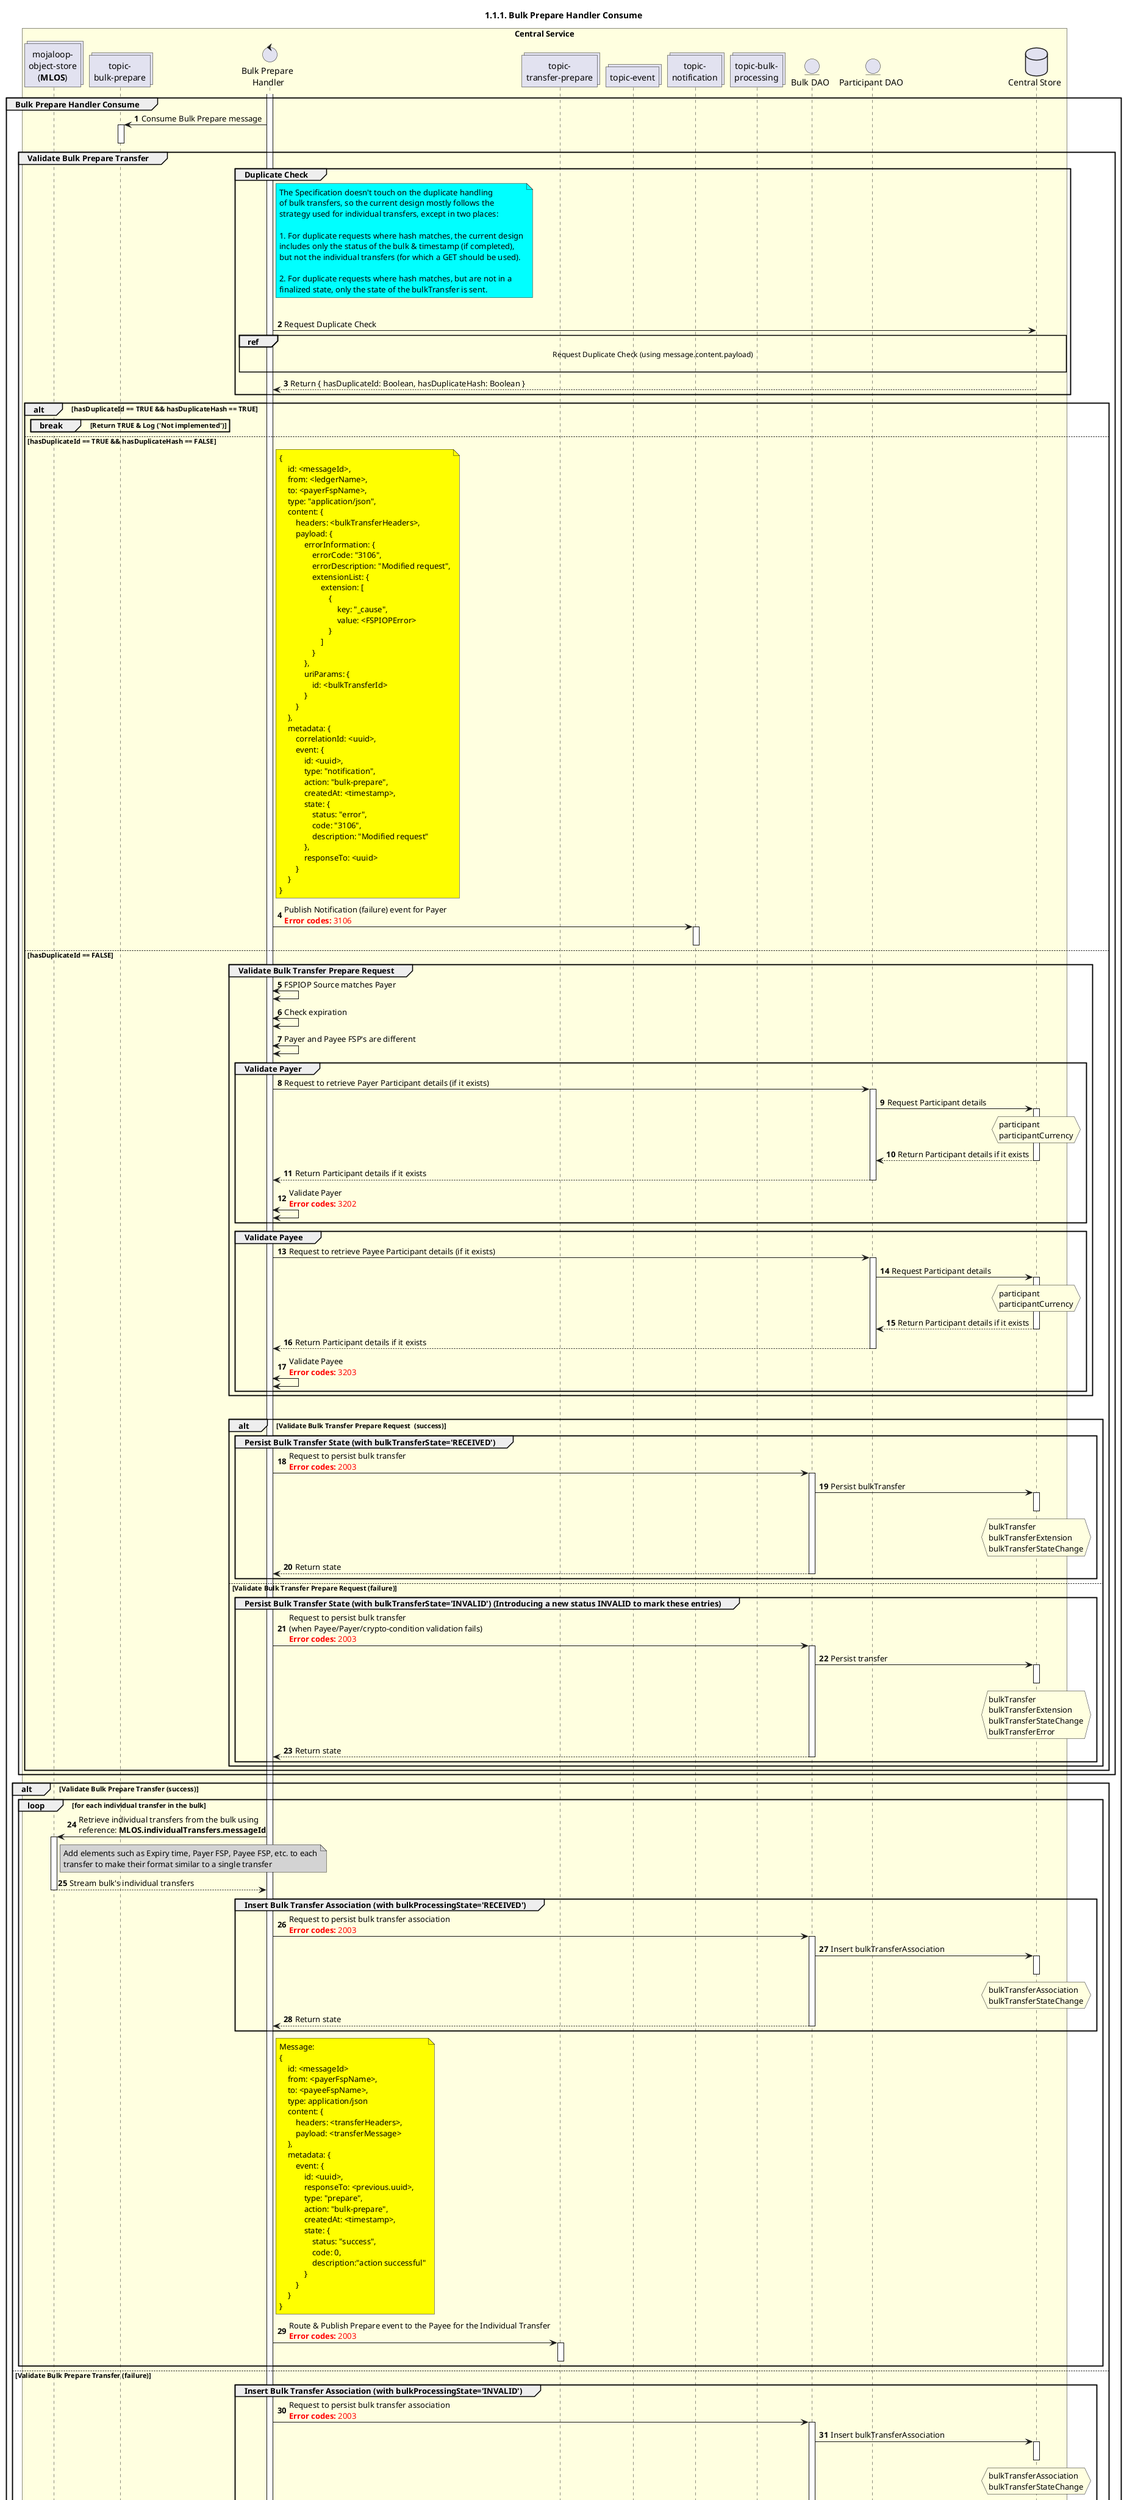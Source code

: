 /'*****
 License
 --------------
 Copyright © 2017 Bill & Melinda Gates Foundation
 The Mojaloop files are made available by the Bill & Melinda Gates Foundation under the Apache License, Version 2.0 (the "License") and you may not use these files except in compliance with the License. You may obtain a copy of the License at
 http://www.apache.org/licenses/LICENSE-2.0
 Unless required by applicable law or agreed to in writing, the Mojaloop files are distributed on an "AS IS" BASIS, WITHOUT WARRANTIES OR CONDITIONS OF ANY KIND, either express or implied. See the License for the specific language governing permissions and limitations under the License.
 Contributors
 --------------
 This is the official list of the Mojaloop project contributors for this file.
 Names of the original copyright holders (individuals or organizations)
 should be listed with a '*' in the first column. People who have
 contributed from an organization can be listed under the organization
 that actually holds the copyright for their contributions (see the
 Gates Foundation organization for an example). Those individuals should have
 their names indented and be marked with a '-'. Email address can be added
 optionally within square brackets <email>.
 * Gates Foundation
 - Name Surname <name.surname@gatesfoundation.com>

 * Samuel Kummary <sam@modusbox.com>
 --------------
 ******'/

@startuml
' declare title
title 1.1.1. Bulk Prepare Handler Consume

autonumber

' Actor Keys:
'   boundary - APIs/Interfaces, etc
'   collections - Kafka Topics
'   control - Kafka Consumers
'   entity - Database Access Objects
'   database - Database Persistance Store

' declare actors
collections "topic-\nbulk-prepare" as TOPIC_BULK_PREPARE
collections "mojaloop-\nobject-store\n(**MLOS**)" as OBJECT_STORE
control "Bulk Prepare \nHandler" as BULK_PREP_HANDLER
collections "topic-\ntransfer-prepare" as TOPIC_TRANSFER_PREPARE
collections "topic-event" as TOPIC_EVENTS
collections "topic-\nnotification" as TOPIC_NOTIFICATIONS
collections "topic-bulk-\nprocessing" as TOPIC_BULK_PROCESSING
entity "Bulk DAO" as BULK_DAO
entity "Participant DAO" as PARTICIPANT_DAO
database "Central Store" as DB

box "Central Service" #LightYellow
    participant OBJECT_STORE
    participant TOPIC_BULK_PREPARE
    participant BULK_PREP_HANDLER
    participant TOPIC_TRANSFER_PREPARE
    participant TOPIC_EVENTS
    participant TOPIC_NOTIFICATIONS
    participant TOPIC_BULK_PROCESSING
    participant BULK_DAO
    participant PARTICIPANT_DAO
    participant DB
end box

' start flow
activate BULK_PREP_HANDLER
group Bulk Prepare Handler Consume
    TOPIC_BULK_PREPARE <- BULK_PREP_HANDLER: Consume Bulk Prepare message
    activate TOPIC_BULK_PREPARE
    deactivate TOPIC_BULK_PREPARE

    ' break
    '     group Validate Event
    '         BULK_PREP_HANDLER <-> BULK_PREP_HANDLER: Validate event - Rule: type == 'bulk-prepare' && action == 'bulk-prepare'\n<color #FF0000><b>Error codes:</b> 2001</color>
    '     end
    ' end

    ' group Persist Event Information
    '     |||
    '     BULK_PREP_HANDLER -> TOPIC_EVENTS: Publish event information
    '     ref over BULK_PREP_HANDLER, TOPIC_EVENTS :  Event Handler Consume\n
    '     |||
    ' end

    group Validate Bulk Prepare Transfer 
        ' BULK_PREP_HANDLER <-> BULK_PREP_HANDLER: <color #gray>Schema validation of the incoming message</color>
        ' BULK_PREP_HANDLER <-> BULK_PREP_HANDLER: <color #gray>Verify the message's signature (to be confirmed in future requirement)</color>
        ' note right of BULK_PREP_HANDLER #lightgrey
        '     The above validation steps are already handled by the
        '     Bulk-API-Adapter for the open source implementation.
        '     It may need to be added in future for custom adapters.
        ' end note

        group Duplicate Check
            note right of BULK_PREP_HANDLER #cyan
                The Specification doesn't touch on the duplicate handling
                of bulk transfers, so the current design mostly follows the
                strategy used for individual transfers, except in two places:

                1. For duplicate requests where hash matches, the current design
                includes only the status of the bulk & timestamp (if completed),
                but not the individual transfers (for which a GET should be used).

                2. For duplicate requests where hash matches, but are not in a
                finalized state, only the state of the bulkTransfer is sent.
            end note
            |||
            BULK_PREP_HANDLER -> DB: Request Duplicate Check
            ref over BULK_PREP_HANDLER, DB:  Request Duplicate Check (using message.content.payload)\n
            DB --> BULK_PREP_HANDLER: Return { hasDuplicateId: Boolean, hasDuplicateHash: Boolean }
        end

        alt hasDuplicateId == TRUE && hasDuplicateHash == TRUE
            break Return TRUE & Log ('Not implemented')
            end
        else hasDuplicateId == TRUE && hasDuplicateHash == FALSE
            note right of BULK_PREP_HANDLER #yellow
                {
                    id: <messageId>,
                    from: <ledgerName>,
                    to: <payerFspName>,
                    type: "application/json",
                    content: {
                        headers: <bulkTransferHeaders>,
                        payload: {
                            errorInformation: {
                                errorCode: "3106",
                                errorDescription: "Modified request",
                                extensionList: {
                                    extension: [
                                        {
                                            key: "_cause",
                                            value: <FSPIOPError>
                                        }
                                    ]
                                }
                            },
                            uriParams: {
                                id: <bulkTransferId>
                            }
                        }
                    },
                    metadata: {
                        correlationId: <uuid>,
                        event: {
                            id: <uuid>,
                            type: "notification",
                            action: "bulk-prepare",
                            createdAt: <timestamp>,
                            state: {
                                status: "error",
                                code: "3106",
                                description: "Modified request"
                            },
                            responseTo: <uuid>
                        }
                    }
                }
            end note
            BULK_PREP_HANDLER -> TOPIC_NOTIFICATIONS: Publish Notification (failure) event for Payer\n<color #FF0000><b>Error codes:</b> 3106</color>
            activate TOPIC_NOTIFICATIONS
            deactivate TOPIC_NOTIFICATIONS
        else hasDuplicateId == FALSE
            group Validate Bulk Transfer Prepare Request
                BULK_PREP_HANDLER <-> BULK_PREP_HANDLER: FSPIOP Source matches Payer
                BULK_PREP_HANDLER <-> BULK_PREP_HANDLER: Check expiration
                BULK_PREP_HANDLER <-> BULK_PREP_HANDLER: Payer and Payee FSP's are different
                group Validate Payer
                    BULK_PREP_HANDLER -> PARTICIPANT_DAO: Request to retrieve Payer Participant details (if it exists)
                    activate PARTICIPANT_DAO
                    PARTICIPANT_DAO -> DB: Request Participant details
                    hnote over DB #lightyellow
                        participant
                        participantCurrency
                    end note
                    activate DB
                    PARTICIPANT_DAO <-- DB: Return Participant details if it exists
                    deactivate DB
                    PARTICIPANT_DAO --> BULK_PREP_HANDLER: Return Participant details if it exists
                    deactivate PARTICIPANT_DAO
                    BULK_PREP_HANDLER <-> BULK_PREP_HANDLER: Validate Payer\n<color #FF0000><b>Error codes:</b> 3202</color>
                end
                group Validate Payee
                    BULK_PREP_HANDLER -> PARTICIPANT_DAO: Request to retrieve Payee Participant details (if it exists)
                    activate PARTICIPANT_DAO
                    PARTICIPANT_DAO -> DB: Request Participant details
                    hnote over DB #lightyellow
                        participant
                        participantCurrency
                    end note
                    activate DB
                    PARTICIPANT_DAO <-- DB: Return Participant details if it exists
                    deactivate DB
                    PARTICIPANT_DAO --> BULK_PREP_HANDLER: Return Participant details if it exists
                    deactivate PARTICIPANT_DAO
                    BULK_PREP_HANDLER <-> BULK_PREP_HANDLER: Validate Payee\n<color #FF0000><b>Error codes:</b> 3203</color>
                end
            end
            |||
            alt Validate Bulk Transfer Prepare Request  (success)
                group Persist Bulk Transfer State (with bulkTransferState='RECEIVED')
                    BULK_PREP_HANDLER -> BULK_DAO: Request to persist bulk transfer\n<color #FF0000><b>Error codes:</b> 2003</color>
                    activate BULK_DAO
                    BULK_DAO -> DB: Persist bulkTransfer
                    hnote over DB #lightyellow
                        bulkTransfer
                        bulkTransferExtension
                        bulkTransferStateChange
                    end note
                    activate DB
                    deactivate DB
                    BULK_DAO --> BULK_PREP_HANDLER: Return state
                    deactivate BULK_DAO
                end
            else Validate Bulk Transfer Prepare Request (failure)
                group Persist Bulk Transfer State (with bulkTransferState='INVALID') (Introducing a new status INVALID to mark these entries)
                    BULK_PREP_HANDLER -> BULK_DAO: Request to persist bulk transfer\n(when Payee/Payer/crypto-condition validation fails)\n<color #FF0000><b>Error codes:</b> 2003</color>
                    activate BULK_DAO
                    BULK_DAO -> DB: Persist transfer
                    hnote over DB #lightyellow
                        bulkTransfer
                        bulkTransferExtension
                        bulkTransferStateChange
                        bulkTransferError
                    end note
                    activate DB
                    deactivate DB
                    BULK_DAO --> BULK_PREP_HANDLER: Return state
                    deactivate BULK_DAO
                end
            end
        end
    end
    alt Validate Bulk Prepare Transfer (success)
        loop for each individual transfer in the bulk
            BULK_PREP_HANDLER -> OBJECT_STORE: Retrieve individual transfers from the bulk using\nreference: **MLOS.individualTransfers.messageId**
            activate OBJECT_STORE
            note right of OBJECT_STORE #lightgrey
                Add elements such as Expiry time, Payer FSP, Payee FSP, etc. to each
                transfer to make their format similar to a single transfer
            end note
            OBJECT_STORE --> BULK_PREP_HANDLER: Stream bulk's individual transfers
            deactivate OBJECT_STORE

            group Insert Bulk Transfer Association (with bulkProcessingState='RECEIVED')
                BULK_PREP_HANDLER -> BULK_DAO: Request to persist bulk transfer association\n<color #FF0000><b>Error codes:</b> 2003</color>
                activate BULK_DAO
                BULK_DAO -> DB: Insert bulkTransferAssociation
                hnote over DB #lightyellow
                    bulkTransferAssociation
                    bulkTransferStateChange
                end note
                activate DB
                deactivate DB
                BULK_DAO --> BULK_PREP_HANDLER: Return state
                deactivate BULK_DAO
            end

            note right of BULK_PREP_HANDLER #yellow
                Message:
                {
                    id: <messageId>
                    from: <payerFspName>,
                    to: <payeeFspName>,
                    type: application/json
                    content: {
                        headers: <transferHeaders>,
                        payload: <transferMessage>
                    },
                    metadata: {
                        event: {
                            id: <uuid>,
                            responseTo: <previous.uuid>,
                            type: "prepare",
                            action: "bulk-prepare",
                            createdAt: <timestamp>,
                            state: {
                                status: "success",
                                code: 0,
                                description:"action successful"
                            }
                        }
                    }
                }
            end note
            BULK_PREP_HANDLER -> TOPIC_TRANSFER_PREPARE: Route & Publish Prepare event to the Payee for the Individual Transfer\n<color #FF0000><b>Error codes:</b> 2003</color>
            activate TOPIC_TRANSFER_PREPARE
            deactivate TOPIC_TRANSFER_PREPARE
        end
    else Validate Bulk Prepare Transfer (failure)
        ' note right of BULK_PREP_HANDLER #yellow
        '     Message:
        '     {
        '         id: <messageId>
        '         from: <ledgerName>,
        '         to: <bulkTransferMessage.payerFsp>,
        '         type: "application/json",
        '         content: {
        '             headers: <bulkTransferHeaders>,
        '             payload: {
        '                 "errorInformation": {
        '                     "errorCode": <possible codes: [2003, 3100, 3105, 3106, 3202, 3203, 3300, 3301]>
        '                     "errorDescription": "<refer to section 7.6 for description>",
        '                     "extensionList": <transferMessage.extensionList>
        '             }
        '         },
        '         metadata: {
        '             event: {
        '                 id: <uuid>,
        '                 responseTo: <previous.uuid>,
        '                 type: "bulk-processing",
        '                 action: "bulk-abort",
        '                 createdAt: <timestamp>,
        '                 state: {
        '                     status: "error",
        '                     code: <errorInformation.errorCode>
        '                     description: <errorInformation.errorDescription>
        '                 }
        '             }
        '         }
        '     }
        ' end note
        ' BULK_PREP_HANDLER -> TOPIC_BULK_PROCESSING: Publish Processing (failure) event for Payer\n<color #FF0000><b>Error codes:</b> 2003</color>
        ' activate TOPIC_BULK_PROCESSING
        ' deactivate TOPIC_BULK_PROCESSING
        group Insert Bulk Transfer Association (with bulkProcessingState='INVALID')
            BULK_PREP_HANDLER -> BULK_DAO: Request to persist bulk transfer association\n<color #FF0000><b>Error codes:</b> 2003</color>
            activate BULK_DAO
            BULK_DAO -> DB: Insert bulkTransferAssociation
            hnote over DB #lightyellow
                bulkTransferAssociation
                bulkTransferStateChange
            end note
            activate DB
            deactivate DB
            BULK_DAO --> BULK_PREP_HANDLER: Return state
            deactivate BULK_DAO
        end

    end
end
deactivate BULK_PREP_HANDLER
@enduml

